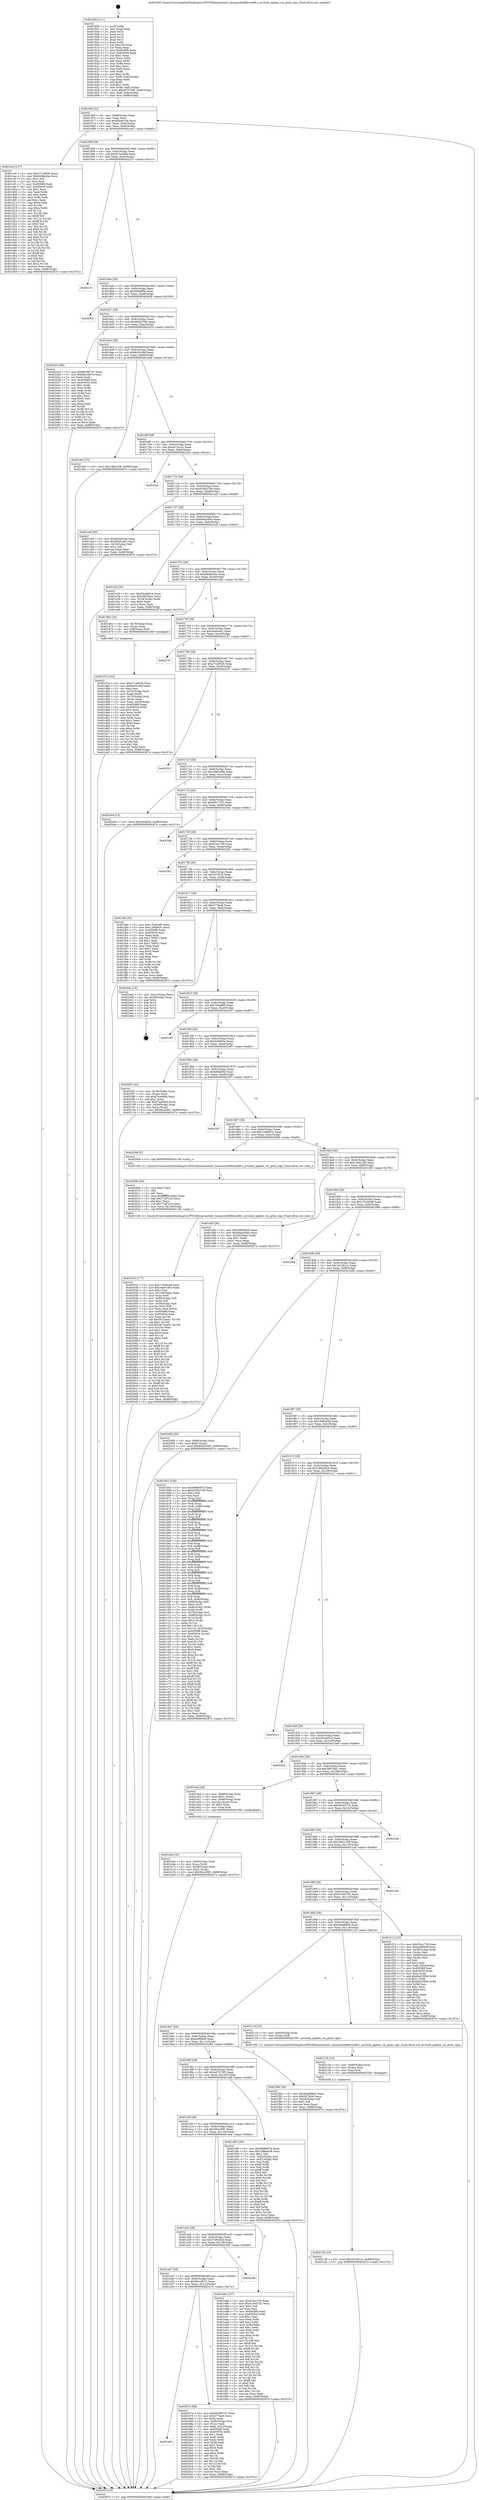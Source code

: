 digraph "0x401600" {
  label = "0x401600 (/mnt/c/Users/mathe/Desktop/tcc/POCII/binaries/extr_linuxarchx86kvmx86.c_pvclock_update_vm_gtod_copy_Final-ollvm.out::main(0))"
  labelloc = "t"
  node[shape=record]

  Entry [label="",width=0.3,height=0.3,shape=circle,fillcolor=black,style=filled]
  "0x40166f" [label="{
     0x40166f [32]\l
     | [instrs]\l
     &nbsp;&nbsp;0x40166f \<+6\>: mov -0x88(%rbp),%eax\l
     &nbsp;&nbsp;0x401675 \<+2\>: mov %eax,%ecx\l
     &nbsp;&nbsp;0x401677 \<+6\>: sub $0x85ee010e,%ecx\l
     &nbsp;&nbsp;0x40167d \<+6\>: mov %eax,-0x9c(%rbp)\l
     &nbsp;&nbsp;0x401683 \<+6\>: mov %ecx,-0xa0(%rbp)\l
     &nbsp;&nbsp;0x401689 \<+6\>: je 0000000000401ce5 \<main+0x6e5\>\l
  }"]
  "0x401ce5" [label="{
     0x401ce5 [137]\l
     | [instrs]\l
     &nbsp;&nbsp;0x401ce5 \<+5\>: mov $0xc71a9626,%eax\l
     &nbsp;&nbsp;0x401cea \<+5\>: mov $0xb6dbdc4e,%ecx\l
     &nbsp;&nbsp;0x401cef \<+2\>: mov $0x1,%dl\l
     &nbsp;&nbsp;0x401cf1 \<+2\>: xor %esi,%esi\l
     &nbsp;&nbsp;0x401cf3 \<+7\>: mov 0x405068,%edi\l
     &nbsp;&nbsp;0x401cfa \<+8\>: mov 0x405054,%r8d\l
     &nbsp;&nbsp;0x401d02 \<+3\>: sub $0x1,%esi\l
     &nbsp;&nbsp;0x401d05 \<+3\>: mov %edi,%r9d\l
     &nbsp;&nbsp;0x401d08 \<+3\>: add %esi,%r9d\l
     &nbsp;&nbsp;0x401d0b \<+4\>: imul %r9d,%edi\l
     &nbsp;&nbsp;0x401d0f \<+3\>: and $0x1,%edi\l
     &nbsp;&nbsp;0x401d12 \<+3\>: cmp $0x0,%edi\l
     &nbsp;&nbsp;0x401d15 \<+4\>: sete %r10b\l
     &nbsp;&nbsp;0x401d19 \<+4\>: cmp $0xa,%r8d\l
     &nbsp;&nbsp;0x401d1d \<+4\>: setl %r11b\l
     &nbsp;&nbsp;0x401d21 \<+3\>: mov %r10b,%bl\l
     &nbsp;&nbsp;0x401d24 \<+3\>: xor $0xff,%bl\l
     &nbsp;&nbsp;0x401d27 \<+3\>: mov %r11b,%r14b\l
     &nbsp;&nbsp;0x401d2a \<+4\>: xor $0xff,%r14b\l
     &nbsp;&nbsp;0x401d2e \<+3\>: xor $0x0,%dl\l
     &nbsp;&nbsp;0x401d31 \<+3\>: mov %bl,%r15b\l
     &nbsp;&nbsp;0x401d34 \<+4\>: and $0x0,%r15b\l
     &nbsp;&nbsp;0x401d38 \<+3\>: and %dl,%r10b\l
     &nbsp;&nbsp;0x401d3b \<+3\>: mov %r14b,%r12b\l
     &nbsp;&nbsp;0x401d3e \<+4\>: and $0x0,%r12b\l
     &nbsp;&nbsp;0x401d42 \<+3\>: and %dl,%r11b\l
     &nbsp;&nbsp;0x401d45 \<+3\>: or %r10b,%r15b\l
     &nbsp;&nbsp;0x401d48 \<+3\>: or %r11b,%r12b\l
     &nbsp;&nbsp;0x401d4b \<+3\>: xor %r12b,%r15b\l
     &nbsp;&nbsp;0x401d4e \<+3\>: or %r14b,%bl\l
     &nbsp;&nbsp;0x401d51 \<+3\>: xor $0xff,%bl\l
     &nbsp;&nbsp;0x401d54 \<+3\>: or $0x0,%dl\l
     &nbsp;&nbsp;0x401d57 \<+2\>: and %dl,%bl\l
     &nbsp;&nbsp;0x401d59 \<+3\>: or %bl,%r15b\l
     &nbsp;&nbsp;0x401d5c \<+4\>: test $0x1,%r15b\l
     &nbsp;&nbsp;0x401d60 \<+3\>: cmovne %ecx,%eax\l
     &nbsp;&nbsp;0x401d63 \<+6\>: mov %eax,-0x88(%rbp)\l
     &nbsp;&nbsp;0x401d69 \<+5\>: jmp 000000000040267e \<main+0x107e\>\l
  }"]
  "0x40168f" [label="{
     0x40168f [28]\l
     | [instrs]\l
     &nbsp;&nbsp;0x40168f \<+5\>: jmp 0000000000401694 \<main+0x94\>\l
     &nbsp;&nbsp;0x401694 \<+6\>: mov -0x9c(%rbp),%eax\l
     &nbsp;&nbsp;0x40169a \<+5\>: sub $0x913cb48e,%eax\l
     &nbsp;&nbsp;0x40169f \<+6\>: mov %eax,-0xa4(%rbp)\l
     &nbsp;&nbsp;0x4016a5 \<+6\>: je 0000000000402231 \<main+0xc31\>\l
  }"]
  Exit [label="",width=0.3,height=0.3,shape=circle,fillcolor=black,style=filled,peripheries=2]
  "0x402231" [label="{
     0x402231\l
  }", style=dashed]
  "0x4016ab" [label="{
     0x4016ab [28]\l
     | [instrs]\l
     &nbsp;&nbsp;0x4016ab \<+5\>: jmp 00000000004016b0 \<main+0xb0\>\l
     &nbsp;&nbsp;0x4016b0 \<+6\>: mov -0x9c(%rbp),%eax\l
     &nbsp;&nbsp;0x4016b6 \<+5\>: sub $0x94fa0fde,%eax\l
     &nbsp;&nbsp;0x4016bb \<+6\>: mov %eax,-0xa8(%rbp)\l
     &nbsp;&nbsp;0x4016c1 \<+6\>: je 000000000040263f \<main+0x103f\>\l
  }"]
  "0x401a63" [label="{
     0x401a63\l
  }", style=dashed]
  "0x40263f" [label="{
     0x40263f\l
  }", style=dashed]
  "0x4016c7" [label="{
     0x4016c7 [28]\l
     | [instrs]\l
     &nbsp;&nbsp;0x4016c7 \<+5\>: jmp 00000000004016cc \<main+0xcc\>\l
     &nbsp;&nbsp;0x4016cc \<+6\>: mov -0x9c(%rbp),%eax\l
     &nbsp;&nbsp;0x4016d2 \<+5\>: sub $0x99d23394,%eax\l
     &nbsp;&nbsp;0x4016d7 \<+6\>: mov %eax,-0xac(%rbp)\l
     &nbsp;&nbsp;0x4016dd \<+6\>: je 0000000000402424 \<main+0xe24\>\l
  }"]
  "0x40247a" [label="{
     0x40247a [96]\l
     | [instrs]\l
     &nbsp;&nbsp;0x40247a \<+5\>: mov $0x68396737,%eax\l
     &nbsp;&nbsp;0x40247f \<+5\>: mov $0x477fac8,%ecx\l
     &nbsp;&nbsp;0x402484 \<+2\>: xor %edx,%edx\l
     &nbsp;&nbsp;0x402486 \<+4\>: mov -0x80(%rbp),%rsi\l
     &nbsp;&nbsp;0x40248a \<+2\>: mov (%rsi),%edi\l
     &nbsp;&nbsp;0x40248c \<+3\>: mov %edi,-0x2c(%rbp)\l
     &nbsp;&nbsp;0x40248f \<+7\>: mov 0x405068,%edi\l
     &nbsp;&nbsp;0x402496 \<+8\>: mov 0x405054,%r8d\l
     &nbsp;&nbsp;0x40249e \<+3\>: sub $0x1,%edx\l
     &nbsp;&nbsp;0x4024a1 \<+3\>: mov %edi,%r9d\l
     &nbsp;&nbsp;0x4024a4 \<+3\>: add %edx,%r9d\l
     &nbsp;&nbsp;0x4024a7 \<+4\>: imul %r9d,%edi\l
     &nbsp;&nbsp;0x4024ab \<+3\>: and $0x1,%edi\l
     &nbsp;&nbsp;0x4024ae \<+3\>: cmp $0x0,%edi\l
     &nbsp;&nbsp;0x4024b1 \<+4\>: sete %r10b\l
     &nbsp;&nbsp;0x4024b5 \<+4\>: cmp $0xa,%r8d\l
     &nbsp;&nbsp;0x4024b9 \<+4\>: setl %r11b\l
     &nbsp;&nbsp;0x4024bd \<+3\>: mov %r10b,%bl\l
     &nbsp;&nbsp;0x4024c0 \<+3\>: and %r11b,%bl\l
     &nbsp;&nbsp;0x4024c3 \<+3\>: xor %r11b,%r10b\l
     &nbsp;&nbsp;0x4024c6 \<+3\>: or %r10b,%bl\l
     &nbsp;&nbsp;0x4024c9 \<+3\>: test $0x1,%bl\l
     &nbsp;&nbsp;0x4024cc \<+3\>: cmovne %ecx,%eax\l
     &nbsp;&nbsp;0x4024cf \<+6\>: mov %eax,-0x88(%rbp)\l
     &nbsp;&nbsp;0x4024d5 \<+5\>: jmp 000000000040267e \<main+0x107e\>\l
  }"]
  "0x402424" [label="{
     0x402424 [86]\l
     | [instrs]\l
     &nbsp;&nbsp;0x402424 \<+5\>: mov $0x68396737,%eax\l
     &nbsp;&nbsp;0x402429 \<+5\>: mov $0x66ccdb74,%ecx\l
     &nbsp;&nbsp;0x40242e \<+2\>: xor %edx,%edx\l
     &nbsp;&nbsp;0x402430 \<+7\>: mov 0x405068,%esi\l
     &nbsp;&nbsp;0x402437 \<+7\>: mov 0x405054,%edi\l
     &nbsp;&nbsp;0x40243e \<+3\>: sub $0x1,%edx\l
     &nbsp;&nbsp;0x402441 \<+3\>: mov %esi,%r8d\l
     &nbsp;&nbsp;0x402444 \<+3\>: add %edx,%r8d\l
     &nbsp;&nbsp;0x402447 \<+4\>: imul %r8d,%esi\l
     &nbsp;&nbsp;0x40244b \<+3\>: and $0x1,%esi\l
     &nbsp;&nbsp;0x40244e \<+3\>: cmp $0x0,%esi\l
     &nbsp;&nbsp;0x402451 \<+4\>: sete %r9b\l
     &nbsp;&nbsp;0x402455 \<+3\>: cmp $0xa,%edi\l
     &nbsp;&nbsp;0x402458 \<+4\>: setl %r10b\l
     &nbsp;&nbsp;0x40245c \<+3\>: mov %r9b,%r11b\l
     &nbsp;&nbsp;0x40245f \<+3\>: and %r10b,%r11b\l
     &nbsp;&nbsp;0x402462 \<+3\>: xor %r10b,%r9b\l
     &nbsp;&nbsp;0x402465 \<+3\>: or %r9b,%r11b\l
     &nbsp;&nbsp;0x402468 \<+4\>: test $0x1,%r11b\l
     &nbsp;&nbsp;0x40246c \<+3\>: cmovne %ecx,%eax\l
     &nbsp;&nbsp;0x40246f \<+6\>: mov %eax,-0x88(%rbp)\l
     &nbsp;&nbsp;0x402475 \<+5\>: jmp 000000000040267e \<main+0x107e\>\l
  }"]
  "0x4016e3" [label="{
     0x4016e3 [28]\l
     | [instrs]\l
     &nbsp;&nbsp;0x4016e3 \<+5\>: jmp 00000000004016e8 \<main+0xe8\>\l
     &nbsp;&nbsp;0x4016e8 \<+6\>: mov -0x9c(%rbp),%eax\l
     &nbsp;&nbsp;0x4016ee \<+5\>: sub $0x9c02c4bf,%eax\l
     &nbsp;&nbsp;0x4016f3 \<+6\>: mov %eax,-0xb0(%rbp)\l
     &nbsp;&nbsp;0x4016f9 \<+6\>: je 0000000000401de4 \<main+0x7e4\>\l
  }"]
  "0x401a47" [label="{
     0x401a47 [28]\l
     | [instrs]\l
     &nbsp;&nbsp;0x401a47 \<+5\>: jmp 0000000000401a4c \<main+0x44c\>\l
     &nbsp;&nbsp;0x401a4c \<+6\>: mov -0x9c(%rbp),%eax\l
     &nbsp;&nbsp;0x401a52 \<+5\>: sub $0x66ccdb74,%eax\l
     &nbsp;&nbsp;0x401a57 \<+6\>: mov %eax,-0x12c(%rbp)\l
     &nbsp;&nbsp;0x401a5d \<+6\>: je 000000000040247a \<main+0xe7a\>\l
  }"]
  "0x401de4" [label="{
     0x401de4 [15]\l
     | [instrs]\l
     &nbsp;&nbsp;0x401de4 \<+10\>: movl $0x14fd1e36,-0x88(%rbp)\l
     &nbsp;&nbsp;0x401dee \<+5\>: jmp 000000000040267e \<main+0x107e\>\l
  }"]
  "0x4016ff" [label="{
     0x4016ff [28]\l
     | [instrs]\l
     &nbsp;&nbsp;0x4016ff \<+5\>: jmp 0000000000401704 \<main+0x104\>\l
     &nbsp;&nbsp;0x401704 \<+6\>: mov -0x9c(%rbp),%eax\l
     &nbsp;&nbsp;0x40170a \<+5\>: sub $0xae72cc2c,%eax\l
     &nbsp;&nbsp;0x40170f \<+6\>: mov %eax,-0xb4(%rbp)\l
     &nbsp;&nbsp;0x401715 \<+6\>: je 00000000004022ce \<main+0xcce\>\l
  }"]
  "0x4023d9" [label="{
     0x4023d9\l
  }", style=dashed]
  "0x4022ce" [label="{
     0x4022ce\l
  }", style=dashed]
  "0x40171b" [label="{
     0x40171b [28]\l
     | [instrs]\l
     &nbsp;&nbsp;0x40171b \<+5\>: jmp 0000000000401720 \<main+0x120\>\l
     &nbsp;&nbsp;0x401720 \<+6\>: mov -0x9c(%rbp),%eax\l
     &nbsp;&nbsp;0x401726 \<+5\>: sub $0xb33b3746,%eax\l
     &nbsp;&nbsp;0x40172b \<+6\>: mov %eax,-0xb8(%rbp)\l
     &nbsp;&nbsp;0x401731 \<+6\>: je 0000000000401ca9 \<main+0x6a9\>\l
  }"]
  "0x402138" [label="{
     0x402138 [15]\l
     | [instrs]\l
     &nbsp;&nbsp;0x402138 \<+10\>: movl $0x1815b1cc,-0x88(%rbp)\l
     &nbsp;&nbsp;0x402142 \<+5\>: jmp 000000000040267e \<main+0x107e\>\l
  }"]
  "0x401ca9" [label="{
     0x401ca9 [30]\l
     | [instrs]\l
     &nbsp;&nbsp;0x401ca9 \<+5\>: mov $0x85ee010e,%eax\l
     &nbsp;&nbsp;0x401cae \<+5\>: mov $0x69e0c461,%ecx\l
     &nbsp;&nbsp;0x401cb3 \<+3\>: mov -0x35(%rbp),%dl\l
     &nbsp;&nbsp;0x401cb6 \<+3\>: test $0x1,%dl\l
     &nbsp;&nbsp;0x401cb9 \<+3\>: cmovne %ecx,%eax\l
     &nbsp;&nbsp;0x401cbc \<+6\>: mov %eax,-0x88(%rbp)\l
     &nbsp;&nbsp;0x401cc2 \<+5\>: jmp 000000000040267e \<main+0x107e\>\l
  }"]
  "0x401737" [label="{
     0x401737 [28]\l
     | [instrs]\l
     &nbsp;&nbsp;0x401737 \<+5\>: jmp 000000000040173c \<main+0x13c\>\l
     &nbsp;&nbsp;0x40173c \<+6\>: mov -0x9c(%rbp),%eax\l
     &nbsp;&nbsp;0x401742 \<+5\>: sub $0xb64a3044,%eax\l
     &nbsp;&nbsp;0x401747 \<+6\>: mov %eax,-0xbc(%rbp)\l
     &nbsp;&nbsp;0x40174d \<+6\>: je 0000000000401e2f \<main+0x82f\>\l
  }"]
  "0x402129" [label="{
     0x402129 [15]\l
     | [instrs]\l
     &nbsp;&nbsp;0x402129 \<+4\>: mov -0x60(%rbp),%rax\l
     &nbsp;&nbsp;0x40212d \<+3\>: mov (%rax),%rax\l
     &nbsp;&nbsp;0x402130 \<+3\>: mov %rax,%rdi\l
     &nbsp;&nbsp;0x402133 \<+5\>: call 0000000000401030 \<free@plt\>\l
     | [calls]\l
     &nbsp;&nbsp;0x401030 \{1\} (unknown)\l
  }"]
  "0x401e2f" [label="{
     0x401e2f [30]\l
     | [instrs]\l
     &nbsp;&nbsp;0x401e2f \<+5\>: mov $0x20c4d91d,%eax\l
     &nbsp;&nbsp;0x401e34 \<+5\>: mov $0x2887faa1,%ecx\l
     &nbsp;&nbsp;0x401e39 \<+3\>: mov -0x34(%rbp),%edx\l
     &nbsp;&nbsp;0x401e3c \<+3\>: cmp $0x0,%edx\l
     &nbsp;&nbsp;0x401e3f \<+3\>: cmove %ecx,%eax\l
     &nbsp;&nbsp;0x401e42 \<+6\>: mov %eax,-0x88(%rbp)\l
     &nbsp;&nbsp;0x401e48 \<+5\>: jmp 000000000040267e \<main+0x107e\>\l
  }"]
  "0x401753" [label="{
     0x401753 [28]\l
     | [instrs]\l
     &nbsp;&nbsp;0x401753 \<+5\>: jmp 0000000000401758 \<main+0x158\>\l
     &nbsp;&nbsp;0x401758 \<+6\>: mov -0x9c(%rbp),%eax\l
     &nbsp;&nbsp;0x40175e \<+5\>: sub $0xb6dbdc4e,%eax\l
     &nbsp;&nbsp;0x401763 \<+6\>: mov %eax,-0xc0(%rbp)\l
     &nbsp;&nbsp;0x401769 \<+6\>: je 0000000000401d6e \<main+0x76e\>\l
  }"]
  "0x402033" [label="{
     0x402033 [177]\l
     | [instrs]\l
     &nbsp;&nbsp;0x402033 \<+5\>: mov $0x17b26cd9,%ecx\l
     &nbsp;&nbsp;0x402038 \<+5\>: mov $0xc9a91d90,%edx\l
     &nbsp;&nbsp;0x40203d \<+3\>: mov $0x1,%sil\l
     &nbsp;&nbsp;0x402040 \<+6\>: mov -0x144(%rbp),%edi\l
     &nbsp;&nbsp;0x402046 \<+3\>: imul %eax,%edi\l
     &nbsp;&nbsp;0x402049 \<+4\>: mov -0x60(%rbp),%r8\l
     &nbsp;&nbsp;0x40204d \<+3\>: mov (%r8),%r8\l
     &nbsp;&nbsp;0x402050 \<+4\>: mov -0x58(%rbp),%r9\l
     &nbsp;&nbsp;0x402054 \<+3\>: movslq (%r9),%r9\l
     &nbsp;&nbsp;0x402057 \<+4\>: mov %edi,(%r8,%r9,4)\l
     &nbsp;&nbsp;0x40205b \<+7\>: mov 0x405068,%eax\l
     &nbsp;&nbsp;0x402062 \<+7\>: mov 0x405054,%edi\l
     &nbsp;&nbsp;0x402069 \<+3\>: mov %eax,%r10d\l
     &nbsp;&nbsp;0x40206c \<+7\>: sub $0x5672ae41,%r10d\l
     &nbsp;&nbsp;0x402073 \<+4\>: sub $0x1,%r10d\l
     &nbsp;&nbsp;0x402077 \<+7\>: add $0x5672ae41,%r10d\l
     &nbsp;&nbsp;0x40207e \<+4\>: imul %r10d,%eax\l
     &nbsp;&nbsp;0x402082 \<+3\>: and $0x1,%eax\l
     &nbsp;&nbsp;0x402085 \<+3\>: cmp $0x0,%eax\l
     &nbsp;&nbsp;0x402088 \<+4\>: sete %r11b\l
     &nbsp;&nbsp;0x40208c \<+3\>: cmp $0xa,%edi\l
     &nbsp;&nbsp;0x40208f \<+3\>: setl %bl\l
     &nbsp;&nbsp;0x402092 \<+3\>: mov %r11b,%r14b\l
     &nbsp;&nbsp;0x402095 \<+4\>: xor $0xff,%r14b\l
     &nbsp;&nbsp;0x402099 \<+3\>: mov %bl,%r15b\l
     &nbsp;&nbsp;0x40209c \<+4\>: xor $0xff,%r15b\l
     &nbsp;&nbsp;0x4020a0 \<+4\>: xor $0x0,%sil\l
     &nbsp;&nbsp;0x4020a4 \<+3\>: mov %r14b,%r12b\l
     &nbsp;&nbsp;0x4020a7 \<+4\>: and $0x0,%r12b\l
     &nbsp;&nbsp;0x4020ab \<+3\>: and %sil,%r11b\l
     &nbsp;&nbsp;0x4020ae \<+3\>: mov %r15b,%r13b\l
     &nbsp;&nbsp;0x4020b1 \<+4\>: and $0x0,%r13b\l
     &nbsp;&nbsp;0x4020b5 \<+3\>: and %sil,%bl\l
     &nbsp;&nbsp;0x4020b8 \<+3\>: or %r11b,%r12b\l
     &nbsp;&nbsp;0x4020bb \<+3\>: or %bl,%r13b\l
     &nbsp;&nbsp;0x4020be \<+3\>: xor %r13b,%r12b\l
     &nbsp;&nbsp;0x4020c1 \<+3\>: or %r15b,%r14b\l
     &nbsp;&nbsp;0x4020c4 \<+4\>: xor $0xff,%r14b\l
     &nbsp;&nbsp;0x4020c8 \<+4\>: or $0x0,%sil\l
     &nbsp;&nbsp;0x4020cc \<+3\>: and %sil,%r14b\l
     &nbsp;&nbsp;0x4020cf \<+3\>: or %r14b,%r12b\l
     &nbsp;&nbsp;0x4020d2 \<+4\>: test $0x1,%r12b\l
     &nbsp;&nbsp;0x4020d6 \<+3\>: cmovne %edx,%ecx\l
     &nbsp;&nbsp;0x4020d9 \<+6\>: mov %ecx,-0x88(%rbp)\l
     &nbsp;&nbsp;0x4020df \<+5\>: jmp 000000000040267e \<main+0x107e\>\l
  }"]
  "0x401d6e" [label="{
     0x401d6e [16]\l
     | [instrs]\l
     &nbsp;&nbsp;0x401d6e \<+4\>: mov -0x78(%rbp),%rax\l
     &nbsp;&nbsp;0x401d72 \<+3\>: mov (%rax),%rax\l
     &nbsp;&nbsp;0x401d75 \<+4\>: mov 0x8(%rax),%rdi\l
     &nbsp;&nbsp;0x401d79 \<+5\>: call 0000000000401060 \<atoi@plt\>\l
     | [calls]\l
     &nbsp;&nbsp;0x401060 \{1\} (unknown)\l
  }"]
  "0x40176f" [label="{
     0x40176f [28]\l
     | [instrs]\l
     &nbsp;&nbsp;0x40176f \<+5\>: jmp 0000000000401774 \<main+0x174\>\l
     &nbsp;&nbsp;0x401774 \<+6\>: mov -0x9c(%rbp),%eax\l
     &nbsp;&nbsp;0x40177a \<+5\>: sub $0xc6a6ce42,%eax\l
     &nbsp;&nbsp;0x40177f \<+6\>: mov %eax,-0xc4(%rbp)\l
     &nbsp;&nbsp;0x401785 \<+6\>: je 0000000000402147 \<main+0xb47\>\l
  }"]
  "0x40200b" [label="{
     0x40200b [40]\l
     | [instrs]\l
     &nbsp;&nbsp;0x40200b \<+5\>: mov $0x2,%ecx\l
     &nbsp;&nbsp;0x402010 \<+1\>: cltd\l
     &nbsp;&nbsp;0x402011 \<+2\>: idiv %ecx\l
     &nbsp;&nbsp;0x402013 \<+6\>: imul $0xfffffffe,%edx,%ecx\l
     &nbsp;&nbsp;0x402019 \<+6\>: add $0x77af7e32,%ecx\l
     &nbsp;&nbsp;0x40201f \<+3\>: add $0x1,%ecx\l
     &nbsp;&nbsp;0x402022 \<+6\>: sub $0x77af7e32,%ecx\l
     &nbsp;&nbsp;0x402028 \<+6\>: mov %ecx,-0x144(%rbp)\l
     &nbsp;&nbsp;0x40202e \<+5\>: call 0000000000401160 \<next_i\>\l
     | [calls]\l
     &nbsp;&nbsp;0x401160 \{1\} (/mnt/c/Users/mathe/Desktop/tcc/POCII/binaries/extr_linuxarchx86kvmx86.c_pvclock_update_vm_gtod_copy_Final-ollvm.out::next_i)\l
  }"]
  "0x402147" [label="{
     0x402147\l
  }", style=dashed]
  "0x40178b" [label="{
     0x40178b [28]\l
     | [instrs]\l
     &nbsp;&nbsp;0x40178b \<+5\>: jmp 0000000000401790 \<main+0x190\>\l
     &nbsp;&nbsp;0x401790 \<+6\>: mov -0x9c(%rbp),%eax\l
     &nbsp;&nbsp;0x401796 \<+5\>: sub $0xc71a9626,%eax\l
     &nbsp;&nbsp;0x40179b \<+6\>: mov %eax,-0xc8(%rbp)\l
     &nbsp;&nbsp;0x4017a1 \<+6\>: je 0000000000402531 \<main+0xf31\>\l
  }"]
  "0x401a2b" [label="{
     0x401a2b [28]\l
     | [instrs]\l
     &nbsp;&nbsp;0x401a2b \<+5\>: jmp 0000000000401a30 \<main+0x430\>\l
     &nbsp;&nbsp;0x401a30 \<+6\>: mov -0x9c(%rbp),%eax\l
     &nbsp;&nbsp;0x401a36 \<+5\>: sub $0x5796c6c4,%eax\l
     &nbsp;&nbsp;0x401a3b \<+6\>: mov %eax,-0x128(%rbp)\l
     &nbsp;&nbsp;0x401a41 \<+6\>: je 00000000004023d9 \<main+0xdd9\>\l
  }"]
  "0x402531" [label="{
     0x402531\l
  }", style=dashed]
  "0x4017a7" [label="{
     0x4017a7 [28]\l
     | [instrs]\l
     &nbsp;&nbsp;0x4017a7 \<+5\>: jmp 00000000004017ac \<main+0x1ac\>\l
     &nbsp;&nbsp;0x4017ac \<+6\>: mov -0x9c(%rbp),%eax\l
     &nbsp;&nbsp;0x4017b2 \<+5\>: sub $0xc9a91d90,%eax\l
     &nbsp;&nbsp;0x4017b7 \<+6\>: mov %eax,-0xcc(%rbp)\l
     &nbsp;&nbsp;0x4017bd \<+6\>: je 00000000004020e4 \<main+0xae4\>\l
  }"]
  "0x401e8a" [label="{
     0x401e8a [137]\l
     | [instrs]\l
     &nbsp;&nbsp;0x401e8a \<+5\>: mov $0xf1bcc729,%eax\l
     &nbsp;&nbsp;0x401e8f \<+5\>: mov $0x419407d1,%ecx\l
     &nbsp;&nbsp;0x401e94 \<+2\>: mov $0x1,%dl\l
     &nbsp;&nbsp;0x401e96 \<+2\>: xor %esi,%esi\l
     &nbsp;&nbsp;0x401e98 \<+7\>: mov 0x405068,%edi\l
     &nbsp;&nbsp;0x401e9f \<+8\>: mov 0x405054,%r8d\l
     &nbsp;&nbsp;0x401ea7 \<+3\>: sub $0x1,%esi\l
     &nbsp;&nbsp;0x401eaa \<+3\>: mov %edi,%r9d\l
     &nbsp;&nbsp;0x401ead \<+3\>: add %esi,%r9d\l
     &nbsp;&nbsp;0x401eb0 \<+4\>: imul %r9d,%edi\l
     &nbsp;&nbsp;0x401eb4 \<+3\>: and $0x1,%edi\l
     &nbsp;&nbsp;0x401eb7 \<+3\>: cmp $0x0,%edi\l
     &nbsp;&nbsp;0x401eba \<+4\>: sete %r10b\l
     &nbsp;&nbsp;0x401ebe \<+4\>: cmp $0xa,%r8d\l
     &nbsp;&nbsp;0x401ec2 \<+4\>: setl %r11b\l
     &nbsp;&nbsp;0x401ec6 \<+3\>: mov %r10b,%bl\l
     &nbsp;&nbsp;0x401ec9 \<+3\>: xor $0xff,%bl\l
     &nbsp;&nbsp;0x401ecc \<+3\>: mov %r11b,%r14b\l
     &nbsp;&nbsp;0x401ecf \<+4\>: xor $0xff,%r14b\l
     &nbsp;&nbsp;0x401ed3 \<+3\>: xor $0x0,%dl\l
     &nbsp;&nbsp;0x401ed6 \<+3\>: mov %bl,%r15b\l
     &nbsp;&nbsp;0x401ed9 \<+4\>: and $0x0,%r15b\l
     &nbsp;&nbsp;0x401edd \<+3\>: and %dl,%r10b\l
     &nbsp;&nbsp;0x401ee0 \<+3\>: mov %r14b,%r12b\l
     &nbsp;&nbsp;0x401ee3 \<+4\>: and $0x0,%r12b\l
     &nbsp;&nbsp;0x401ee7 \<+3\>: and %dl,%r11b\l
     &nbsp;&nbsp;0x401eea \<+3\>: or %r10b,%r15b\l
     &nbsp;&nbsp;0x401eed \<+3\>: or %r11b,%r12b\l
     &nbsp;&nbsp;0x401ef0 \<+3\>: xor %r12b,%r15b\l
     &nbsp;&nbsp;0x401ef3 \<+3\>: or %r14b,%bl\l
     &nbsp;&nbsp;0x401ef6 \<+3\>: xor $0xff,%bl\l
     &nbsp;&nbsp;0x401ef9 \<+3\>: or $0x0,%dl\l
     &nbsp;&nbsp;0x401efc \<+2\>: and %dl,%bl\l
     &nbsp;&nbsp;0x401efe \<+3\>: or %bl,%r15b\l
     &nbsp;&nbsp;0x401f01 \<+4\>: test $0x1,%r15b\l
     &nbsp;&nbsp;0x401f05 \<+3\>: cmovne %ecx,%eax\l
     &nbsp;&nbsp;0x401f08 \<+6\>: mov %eax,-0x88(%rbp)\l
     &nbsp;&nbsp;0x401f0e \<+5\>: jmp 000000000040267e \<main+0x107e\>\l
  }"]
  "0x4020e4" [label="{
     0x4020e4 [15]\l
     | [instrs]\l
     &nbsp;&nbsp;0x4020e4 \<+10\>: movl $0xb40db5e,-0x88(%rbp)\l
     &nbsp;&nbsp;0x4020ee \<+5\>: jmp 000000000040267e \<main+0x107e\>\l
  }"]
  "0x4017c3" [label="{
     0x4017c3 [28]\l
     | [instrs]\l
     &nbsp;&nbsp;0x4017c3 \<+5\>: jmp 00000000004017c8 \<main+0x1c8\>\l
     &nbsp;&nbsp;0x4017c8 \<+6\>: mov -0x9c(%rbp),%eax\l
     &nbsp;&nbsp;0x4017ce \<+5\>: sub $0xdf2c7225,%eax\l
     &nbsp;&nbsp;0x4017d3 \<+6\>: mov %eax,-0xd0(%rbp)\l
     &nbsp;&nbsp;0x4017d9 \<+6\>: je 00000000004025dc \<main+0xfdc\>\l
  }"]
  "0x401e6a" [label="{
     0x401e6a [32]\l
     | [instrs]\l
     &nbsp;&nbsp;0x401e6a \<+4\>: mov -0x60(%rbp),%rdi\l
     &nbsp;&nbsp;0x401e6e \<+3\>: mov %rax,(%rdi)\l
     &nbsp;&nbsp;0x401e71 \<+4\>: mov -0x58(%rbp),%rax\l
     &nbsp;&nbsp;0x401e75 \<+6\>: movl $0x0,(%rax)\l
     &nbsp;&nbsp;0x401e7b \<+10\>: movl $0x56ce39f1,-0x88(%rbp)\l
     &nbsp;&nbsp;0x401e85 \<+5\>: jmp 000000000040267e \<main+0x107e\>\l
  }"]
  "0x4025dc" [label="{
     0x4025dc\l
  }", style=dashed]
  "0x4017df" [label="{
     0x4017df [28]\l
     | [instrs]\l
     &nbsp;&nbsp;0x4017df \<+5\>: jmp 00000000004017e4 \<main+0x1e4\>\l
     &nbsp;&nbsp;0x4017e4 \<+6\>: mov -0x9c(%rbp),%eax\l
     &nbsp;&nbsp;0x4017ea \<+5\>: sub $0xf1bcc729,%eax\l
     &nbsp;&nbsp;0x4017ef \<+6\>: mov %eax,-0xd4(%rbp)\l
     &nbsp;&nbsp;0x4017f5 \<+6\>: je 0000000000402561 \<main+0xf61\>\l
  }"]
  "0x401d7e" [label="{
     0x401d7e [102]\l
     | [instrs]\l
     &nbsp;&nbsp;0x401d7e \<+5\>: mov $0xc71a9626,%ecx\l
     &nbsp;&nbsp;0x401d83 \<+5\>: mov $0x9c02c4bf,%edx\l
     &nbsp;&nbsp;0x401d88 \<+2\>: xor %esi,%esi\l
     &nbsp;&nbsp;0x401d8a \<+4\>: mov -0x70(%rbp),%rdi\l
     &nbsp;&nbsp;0x401d8e \<+2\>: mov %eax,(%rdi)\l
     &nbsp;&nbsp;0x401d90 \<+4\>: mov -0x70(%rbp),%rdi\l
     &nbsp;&nbsp;0x401d94 \<+2\>: mov (%rdi),%eax\l
     &nbsp;&nbsp;0x401d96 \<+3\>: mov %eax,-0x34(%rbp)\l
     &nbsp;&nbsp;0x401d99 \<+7\>: mov 0x405068,%eax\l
     &nbsp;&nbsp;0x401da0 \<+8\>: mov 0x405054,%r8d\l
     &nbsp;&nbsp;0x401da8 \<+3\>: sub $0x1,%esi\l
     &nbsp;&nbsp;0x401dab \<+3\>: mov %eax,%r9d\l
     &nbsp;&nbsp;0x401dae \<+3\>: add %esi,%r9d\l
     &nbsp;&nbsp;0x401db1 \<+4\>: imul %r9d,%eax\l
     &nbsp;&nbsp;0x401db5 \<+3\>: and $0x1,%eax\l
     &nbsp;&nbsp;0x401db8 \<+3\>: cmp $0x0,%eax\l
     &nbsp;&nbsp;0x401dbb \<+4\>: sete %r10b\l
     &nbsp;&nbsp;0x401dbf \<+4\>: cmp $0xa,%r8d\l
     &nbsp;&nbsp;0x401dc3 \<+4\>: setl %r11b\l
     &nbsp;&nbsp;0x401dc7 \<+3\>: mov %r10b,%bl\l
     &nbsp;&nbsp;0x401dca \<+3\>: and %r11b,%bl\l
     &nbsp;&nbsp;0x401dcd \<+3\>: xor %r11b,%r10b\l
     &nbsp;&nbsp;0x401dd0 \<+3\>: or %r10b,%bl\l
     &nbsp;&nbsp;0x401dd3 \<+3\>: test $0x1,%bl\l
     &nbsp;&nbsp;0x401dd6 \<+3\>: cmovne %edx,%ecx\l
     &nbsp;&nbsp;0x401dd9 \<+6\>: mov %ecx,-0x88(%rbp)\l
     &nbsp;&nbsp;0x401ddf \<+5\>: jmp 000000000040267e \<main+0x107e\>\l
  }"]
  "0x402561" [label="{
     0x402561\l
  }", style=dashed]
  "0x4017fb" [label="{
     0x4017fb [28]\l
     | [instrs]\l
     &nbsp;&nbsp;0x4017fb \<+5\>: jmp 0000000000401800 \<main+0x200\>\l
     &nbsp;&nbsp;0x401800 \<+6\>: mov -0x9c(%rbp),%eax\l
     &nbsp;&nbsp;0x401806 \<+5\>: sub $0x2b7fe26,%eax\l
     &nbsp;&nbsp;0x40180b \<+6\>: mov %eax,-0xd8(%rbp)\l
     &nbsp;&nbsp;0x401811 \<+6\>: je 0000000000401fab \<main+0x9ab\>\l
  }"]
  "0x401600" [label="{
     0x401600 [111]\l
     | [instrs]\l
     &nbsp;&nbsp;0x401600 \<+1\>: push %rbp\l
     &nbsp;&nbsp;0x401601 \<+3\>: mov %rsp,%rbp\l
     &nbsp;&nbsp;0x401604 \<+2\>: push %r15\l
     &nbsp;&nbsp;0x401606 \<+2\>: push %r14\l
     &nbsp;&nbsp;0x401608 \<+2\>: push %r13\l
     &nbsp;&nbsp;0x40160a \<+2\>: push %r12\l
     &nbsp;&nbsp;0x40160c \<+1\>: push %rbx\l
     &nbsp;&nbsp;0x40160d \<+7\>: sub $0x158,%rsp\l
     &nbsp;&nbsp;0x401614 \<+2\>: xor %eax,%eax\l
     &nbsp;&nbsp;0x401616 \<+7\>: mov 0x405068,%ecx\l
     &nbsp;&nbsp;0x40161d \<+7\>: mov 0x405054,%edx\l
     &nbsp;&nbsp;0x401624 \<+3\>: sub $0x1,%eax\l
     &nbsp;&nbsp;0x401627 \<+3\>: mov %ecx,%r8d\l
     &nbsp;&nbsp;0x40162a \<+3\>: add %eax,%r8d\l
     &nbsp;&nbsp;0x40162d \<+4\>: imul %r8d,%ecx\l
     &nbsp;&nbsp;0x401631 \<+3\>: and $0x1,%ecx\l
     &nbsp;&nbsp;0x401634 \<+3\>: cmp $0x0,%ecx\l
     &nbsp;&nbsp;0x401637 \<+4\>: sete %r9b\l
     &nbsp;&nbsp;0x40163b \<+4\>: and $0x1,%r9b\l
     &nbsp;&nbsp;0x40163f \<+7\>: mov %r9b,-0x82(%rbp)\l
     &nbsp;&nbsp;0x401646 \<+3\>: cmp $0xa,%edx\l
     &nbsp;&nbsp;0x401649 \<+4\>: setl %r9b\l
     &nbsp;&nbsp;0x40164d \<+4\>: and $0x1,%r9b\l
     &nbsp;&nbsp;0x401651 \<+7\>: mov %r9b,-0x81(%rbp)\l
     &nbsp;&nbsp;0x401658 \<+10\>: movl $0x4d7570f5,-0x88(%rbp)\l
     &nbsp;&nbsp;0x401662 \<+6\>: mov %edi,-0x8c(%rbp)\l
     &nbsp;&nbsp;0x401668 \<+7\>: mov %rsi,-0x98(%rbp)\l
  }"]
  "0x401fab" [label="{
     0x401fab [91]\l
     | [instrs]\l
     &nbsp;&nbsp;0x401fab \<+5\>: mov $0x17b26cd9,%eax\l
     &nbsp;&nbsp;0x401fb0 \<+5\>: mov $0x1206b63c,%ecx\l
     &nbsp;&nbsp;0x401fb5 \<+7\>: mov 0x405068,%edx\l
     &nbsp;&nbsp;0x401fbc \<+7\>: mov 0x405054,%esi\l
     &nbsp;&nbsp;0x401fc3 \<+2\>: mov %edx,%edi\l
     &nbsp;&nbsp;0x401fc5 \<+6\>: add $0x175091c,%edi\l
     &nbsp;&nbsp;0x401fcb \<+3\>: sub $0x1,%edi\l
     &nbsp;&nbsp;0x401fce \<+6\>: sub $0x175091c,%edi\l
     &nbsp;&nbsp;0x401fd4 \<+3\>: imul %edi,%edx\l
     &nbsp;&nbsp;0x401fd7 \<+3\>: and $0x1,%edx\l
     &nbsp;&nbsp;0x401fda \<+3\>: cmp $0x0,%edx\l
     &nbsp;&nbsp;0x401fdd \<+4\>: sete %r8b\l
     &nbsp;&nbsp;0x401fe1 \<+3\>: cmp $0xa,%esi\l
     &nbsp;&nbsp;0x401fe4 \<+4\>: setl %r9b\l
     &nbsp;&nbsp;0x401fe8 \<+3\>: mov %r8b,%r10b\l
     &nbsp;&nbsp;0x401feb \<+3\>: and %r9b,%r10b\l
     &nbsp;&nbsp;0x401fee \<+3\>: xor %r9b,%r8b\l
     &nbsp;&nbsp;0x401ff1 \<+3\>: or %r8b,%r10b\l
     &nbsp;&nbsp;0x401ff4 \<+4\>: test $0x1,%r10b\l
     &nbsp;&nbsp;0x401ff8 \<+3\>: cmovne %ecx,%eax\l
     &nbsp;&nbsp;0x401ffb \<+6\>: mov %eax,-0x88(%rbp)\l
     &nbsp;&nbsp;0x402001 \<+5\>: jmp 000000000040267e \<main+0x107e\>\l
  }"]
  "0x401817" [label="{
     0x401817 [28]\l
     | [instrs]\l
     &nbsp;&nbsp;0x401817 \<+5\>: jmp 000000000040181c \<main+0x21c\>\l
     &nbsp;&nbsp;0x40181c \<+6\>: mov -0x9c(%rbp),%eax\l
     &nbsp;&nbsp;0x401822 \<+5\>: sub $0x477fac8,%eax\l
     &nbsp;&nbsp;0x401827 \<+6\>: mov %eax,-0xdc(%rbp)\l
     &nbsp;&nbsp;0x40182d \<+6\>: je 00000000004024da \<main+0xeda\>\l
  }"]
  "0x40267e" [label="{
     0x40267e [5]\l
     | [instrs]\l
     &nbsp;&nbsp;0x40267e \<+5\>: jmp 000000000040166f \<main+0x6f\>\l
  }"]
  "0x4024da" [label="{
     0x4024da [18]\l
     | [instrs]\l
     &nbsp;&nbsp;0x4024da \<+3\>: mov -0x2c(%rbp),%eax\l
     &nbsp;&nbsp;0x4024dd \<+4\>: lea -0x28(%rbp),%rsp\l
     &nbsp;&nbsp;0x4024e1 \<+1\>: pop %rbx\l
     &nbsp;&nbsp;0x4024e2 \<+2\>: pop %r12\l
     &nbsp;&nbsp;0x4024e4 \<+2\>: pop %r13\l
     &nbsp;&nbsp;0x4024e6 \<+2\>: pop %r14\l
     &nbsp;&nbsp;0x4024e8 \<+2\>: pop %r15\l
     &nbsp;&nbsp;0x4024ea \<+1\>: pop %rbp\l
     &nbsp;&nbsp;0x4024eb \<+1\>: ret\l
  }"]
  "0x401833" [label="{
     0x401833 [28]\l
     | [instrs]\l
     &nbsp;&nbsp;0x401833 \<+5\>: jmp 0000000000401838 \<main+0x238\>\l
     &nbsp;&nbsp;0x401838 \<+6\>: mov -0x9c(%rbp),%eax\l
     &nbsp;&nbsp;0x40183e \<+5\>: sub $0x7d4a885,%eax\l
     &nbsp;&nbsp;0x401843 \<+6\>: mov %eax,-0xe0(%rbp)\l
     &nbsp;&nbsp;0x401849 \<+6\>: je 0000000000402307 \<main+0xd07\>\l
  }"]
  "0x401a0f" [label="{
     0x401a0f [28]\l
     | [instrs]\l
     &nbsp;&nbsp;0x401a0f \<+5\>: jmp 0000000000401a14 \<main+0x414\>\l
     &nbsp;&nbsp;0x401a14 \<+6\>: mov -0x9c(%rbp),%eax\l
     &nbsp;&nbsp;0x401a1a \<+5\>: sub $0x56ce39f1,%eax\l
     &nbsp;&nbsp;0x401a1f \<+6\>: mov %eax,-0x124(%rbp)\l
     &nbsp;&nbsp;0x401a25 \<+6\>: je 0000000000401e8a \<main+0x88a\>\l
  }"]
  "0x402307" [label="{
     0x402307\l
  }", style=dashed]
  "0x40184f" [label="{
     0x40184f [28]\l
     | [instrs]\l
     &nbsp;&nbsp;0x40184f \<+5\>: jmp 0000000000401854 \<main+0x254\>\l
     &nbsp;&nbsp;0x401854 \<+6\>: mov -0x9c(%rbp),%eax\l
     &nbsp;&nbsp;0x40185a \<+5\>: sub $0xb40db5e,%eax\l
     &nbsp;&nbsp;0x40185f \<+6\>: mov %eax,-0xe4(%rbp)\l
     &nbsp;&nbsp;0x401865 \<+6\>: je 00000000004020f3 \<main+0xaf3\>\l
  }"]
  "0x401af9" [label="{
     0x401af9 [106]\l
     | [instrs]\l
     &nbsp;&nbsp;0x401af9 \<+5\>: mov $0x68980f74,%eax\l
     &nbsp;&nbsp;0x401afe \<+5\>: mov $0x1886ee56,%ecx\l
     &nbsp;&nbsp;0x401b03 \<+2\>: mov $0x1,%dl\l
     &nbsp;&nbsp;0x401b05 \<+7\>: mov -0x82(%rbp),%sil\l
     &nbsp;&nbsp;0x401b0c \<+7\>: mov -0x81(%rbp),%dil\l
     &nbsp;&nbsp;0x401b13 \<+3\>: mov %sil,%r8b\l
     &nbsp;&nbsp;0x401b16 \<+4\>: xor $0xff,%r8b\l
     &nbsp;&nbsp;0x401b1a \<+3\>: mov %dil,%r9b\l
     &nbsp;&nbsp;0x401b1d \<+4\>: xor $0xff,%r9b\l
     &nbsp;&nbsp;0x401b21 \<+3\>: xor $0x0,%dl\l
     &nbsp;&nbsp;0x401b24 \<+3\>: mov %r8b,%r10b\l
     &nbsp;&nbsp;0x401b27 \<+4\>: and $0x0,%r10b\l
     &nbsp;&nbsp;0x401b2b \<+3\>: and %dl,%sil\l
     &nbsp;&nbsp;0x401b2e \<+3\>: mov %r9b,%r11b\l
     &nbsp;&nbsp;0x401b31 \<+4\>: and $0x0,%r11b\l
     &nbsp;&nbsp;0x401b35 \<+3\>: and %dl,%dil\l
     &nbsp;&nbsp;0x401b38 \<+3\>: or %sil,%r10b\l
     &nbsp;&nbsp;0x401b3b \<+3\>: or %dil,%r11b\l
     &nbsp;&nbsp;0x401b3e \<+3\>: xor %r11b,%r10b\l
     &nbsp;&nbsp;0x401b41 \<+3\>: or %r9b,%r8b\l
     &nbsp;&nbsp;0x401b44 \<+4\>: xor $0xff,%r8b\l
     &nbsp;&nbsp;0x401b48 \<+3\>: or $0x0,%dl\l
     &nbsp;&nbsp;0x401b4b \<+3\>: and %dl,%r8b\l
     &nbsp;&nbsp;0x401b4e \<+3\>: or %r8b,%r10b\l
     &nbsp;&nbsp;0x401b51 \<+4\>: test $0x1,%r10b\l
     &nbsp;&nbsp;0x401b55 \<+3\>: cmovne %ecx,%eax\l
     &nbsp;&nbsp;0x401b58 \<+6\>: mov %eax,-0x88(%rbp)\l
     &nbsp;&nbsp;0x401b5e \<+5\>: jmp 000000000040267e \<main+0x107e\>\l
  }"]
  "0x4020f3" [label="{
     0x4020f3 [42]\l
     | [instrs]\l
     &nbsp;&nbsp;0x4020f3 \<+4\>: mov -0x58(%rbp),%rax\l
     &nbsp;&nbsp;0x4020f7 \<+2\>: mov (%rax),%ecx\l
     &nbsp;&nbsp;0x4020f9 \<+6\>: sub $0xf7aa949d,%ecx\l
     &nbsp;&nbsp;0x4020ff \<+3\>: add $0x1,%ecx\l
     &nbsp;&nbsp;0x402102 \<+6\>: add $0xf7aa949d,%ecx\l
     &nbsp;&nbsp;0x402108 \<+4\>: mov -0x58(%rbp),%rax\l
     &nbsp;&nbsp;0x40210c \<+2\>: mov %ecx,(%rax)\l
     &nbsp;&nbsp;0x40210e \<+10\>: movl $0x56ce39f1,-0x88(%rbp)\l
     &nbsp;&nbsp;0x402118 \<+5\>: jmp 000000000040267e \<main+0x107e\>\l
  }"]
  "0x40186b" [label="{
     0x40186b [28]\l
     | [instrs]\l
     &nbsp;&nbsp;0x40186b \<+5\>: jmp 0000000000401870 \<main+0x270\>\l
     &nbsp;&nbsp;0x401870 \<+6\>: mov -0x9c(%rbp),%eax\l
     &nbsp;&nbsp;0x401876 \<+5\>: sub $0xb90e904,%eax\l
     &nbsp;&nbsp;0x40187b \<+6\>: mov %eax,-0xe8(%rbp)\l
     &nbsp;&nbsp;0x401881 \<+6\>: je 00000000004023f7 \<main+0xdf7\>\l
  }"]
  "0x4019f3" [label="{
     0x4019f3 [28]\l
     | [instrs]\l
     &nbsp;&nbsp;0x4019f3 \<+5\>: jmp 00000000004019f8 \<main+0x3f8\>\l
     &nbsp;&nbsp;0x4019f8 \<+6\>: mov -0x9c(%rbp),%eax\l
     &nbsp;&nbsp;0x4019fe \<+5\>: sub $0x4d7570f5,%eax\l
     &nbsp;&nbsp;0x401a03 \<+6\>: mov %eax,-0x120(%rbp)\l
     &nbsp;&nbsp;0x401a09 \<+6\>: je 0000000000401af9 \<main+0x4f9\>\l
  }"]
  "0x4023f7" [label="{
     0x4023f7\l
  }", style=dashed]
  "0x401887" [label="{
     0x401887 [28]\l
     | [instrs]\l
     &nbsp;&nbsp;0x401887 \<+5\>: jmp 000000000040188c \<main+0x28c\>\l
     &nbsp;&nbsp;0x40188c \<+6\>: mov -0x9c(%rbp),%eax\l
     &nbsp;&nbsp;0x401892 \<+5\>: sub $0x1206b63c,%eax\l
     &nbsp;&nbsp;0x401897 \<+6\>: mov %eax,-0xec(%rbp)\l
     &nbsp;&nbsp;0x40189d \<+6\>: je 0000000000402006 \<main+0xa06\>\l
  }"]
  "0x401f8d" [label="{
     0x401f8d [30]\l
     | [instrs]\l
     &nbsp;&nbsp;0x401f8d \<+5\>: mov $0x444d89c6,%eax\l
     &nbsp;&nbsp;0x401f92 \<+5\>: mov $0x2b7fe26,%ecx\l
     &nbsp;&nbsp;0x401f97 \<+3\>: mov -0x2d(%rbp),%dl\l
     &nbsp;&nbsp;0x401f9a \<+3\>: test $0x1,%dl\l
     &nbsp;&nbsp;0x401f9d \<+3\>: cmovne %ecx,%eax\l
     &nbsp;&nbsp;0x401fa0 \<+6\>: mov %eax,-0x88(%rbp)\l
     &nbsp;&nbsp;0x401fa6 \<+5\>: jmp 000000000040267e \<main+0x107e\>\l
  }"]
  "0x402006" [label="{
     0x402006 [5]\l
     | [instrs]\l
     &nbsp;&nbsp;0x402006 \<+5\>: call 0000000000401160 \<next_i\>\l
     | [calls]\l
     &nbsp;&nbsp;0x401160 \{1\} (/mnt/c/Users/mathe/Desktop/tcc/POCII/binaries/extr_linuxarchx86kvmx86.c_pvclock_update_vm_gtod_copy_Final-ollvm.out::next_i)\l
  }"]
  "0x4018a3" [label="{
     0x4018a3 [28]\l
     | [instrs]\l
     &nbsp;&nbsp;0x4018a3 \<+5\>: jmp 00000000004018a8 \<main+0x2a8\>\l
     &nbsp;&nbsp;0x4018a8 \<+6\>: mov -0x9c(%rbp),%eax\l
     &nbsp;&nbsp;0x4018ae \<+5\>: sub $0x14fd1e36,%eax\l
     &nbsp;&nbsp;0x4018b3 \<+6\>: mov %eax,-0xf0(%rbp)\l
     &nbsp;&nbsp;0x4018b9 \<+6\>: je 0000000000401df3 \<main+0x7f3\>\l
  }"]
  "0x4019d7" [label="{
     0x4019d7 [28]\l
     | [instrs]\l
     &nbsp;&nbsp;0x4019d7 \<+5\>: jmp 00000000004019dc \<main+0x3dc\>\l
     &nbsp;&nbsp;0x4019dc \<+6\>: mov -0x9c(%rbp),%eax\l
     &nbsp;&nbsp;0x4019e2 \<+5\>: sub $0x4cf0964f,%eax\l
     &nbsp;&nbsp;0x4019e7 \<+6\>: mov %eax,-0x11c(%rbp)\l
     &nbsp;&nbsp;0x4019ed \<+6\>: je 0000000000401f8d \<main+0x98d\>\l
  }"]
  "0x401df3" [label="{
     0x401df3 [30]\l
     | [instrs]\l
     &nbsp;&nbsp;0x401df3 \<+5\>: mov $0x19604b26,%eax\l
     &nbsp;&nbsp;0x401df8 \<+5\>: mov $0xb64a3044,%ecx\l
     &nbsp;&nbsp;0x401dfd \<+3\>: mov -0x34(%rbp),%edx\l
     &nbsp;&nbsp;0x401e00 \<+3\>: cmp $0x1,%edx\l
     &nbsp;&nbsp;0x401e03 \<+3\>: cmovl %ecx,%eax\l
     &nbsp;&nbsp;0x401e06 \<+6\>: mov %eax,-0x88(%rbp)\l
     &nbsp;&nbsp;0x401e0c \<+5\>: jmp 000000000040267e \<main+0x107e\>\l
  }"]
  "0x4018bf" [label="{
     0x4018bf [28]\l
     | [instrs]\l
     &nbsp;&nbsp;0x4018bf \<+5\>: jmp 00000000004018c4 \<main+0x2c4\>\l
     &nbsp;&nbsp;0x4018c4 \<+6\>: mov -0x9c(%rbp),%eax\l
     &nbsp;&nbsp;0x4018ca \<+5\>: sub $0x17b26cd9,%eax\l
     &nbsp;&nbsp;0x4018cf \<+6\>: mov %eax,-0xf4(%rbp)\l
     &nbsp;&nbsp;0x4018d5 \<+6\>: je 0000000000402586 \<main+0xf86\>\l
  }"]
  "0x40211d" [label="{
     0x40211d [12]\l
     | [instrs]\l
     &nbsp;&nbsp;0x40211d \<+4\>: mov -0x60(%rbp),%rax\l
     &nbsp;&nbsp;0x402121 \<+3\>: mov (%rax),%rdi\l
     &nbsp;&nbsp;0x402124 \<+5\>: call 00000000004015f0 \<pvclock_update_vm_gtod_copy\>\l
     | [calls]\l
     &nbsp;&nbsp;0x4015f0 \{1\} (/mnt/c/Users/mathe/Desktop/tcc/POCII/binaries/extr_linuxarchx86kvmx86.c_pvclock_update_vm_gtod_copy_Final-ollvm.out::pvclock_update_vm_gtod_copy)\l
  }"]
  "0x402586" [label="{
     0x402586\l
  }", style=dashed]
  "0x4018db" [label="{
     0x4018db [28]\l
     | [instrs]\l
     &nbsp;&nbsp;0x4018db \<+5\>: jmp 00000000004018e0 \<main+0x2e0\>\l
     &nbsp;&nbsp;0x4018e0 \<+6\>: mov -0x9c(%rbp),%eax\l
     &nbsp;&nbsp;0x4018e6 \<+5\>: sub $0x1815b1cc,%eax\l
     &nbsp;&nbsp;0x4018eb \<+6\>: mov %eax,-0xf8(%rbp)\l
     &nbsp;&nbsp;0x4018f1 \<+6\>: je 000000000040240b \<main+0xe0b\>\l
  }"]
  "0x4019bb" [label="{
     0x4019bb [28]\l
     | [instrs]\l
     &nbsp;&nbsp;0x4019bb \<+5\>: jmp 00000000004019c0 \<main+0x3c0\>\l
     &nbsp;&nbsp;0x4019c0 \<+6\>: mov -0x9c(%rbp),%eax\l
     &nbsp;&nbsp;0x4019c6 \<+5\>: sub $0x444d89c6,%eax\l
     &nbsp;&nbsp;0x4019cb \<+6\>: mov %eax,-0x118(%rbp)\l
     &nbsp;&nbsp;0x4019d1 \<+6\>: je 000000000040211d \<main+0xb1d\>\l
  }"]
  "0x40240b" [label="{
     0x40240b [25]\l
     | [instrs]\l
     &nbsp;&nbsp;0x40240b \<+4\>: mov -0x80(%rbp),%rax\l
     &nbsp;&nbsp;0x40240f \<+6\>: movl $0x0,(%rax)\l
     &nbsp;&nbsp;0x402415 \<+10\>: movl $0x99d23394,-0x88(%rbp)\l
     &nbsp;&nbsp;0x40241f \<+5\>: jmp 000000000040267e \<main+0x107e\>\l
  }"]
  "0x4018f7" [label="{
     0x4018f7 [28]\l
     | [instrs]\l
     &nbsp;&nbsp;0x4018f7 \<+5\>: jmp 00000000004018fc \<main+0x2fc\>\l
     &nbsp;&nbsp;0x4018fc \<+6\>: mov -0x9c(%rbp),%eax\l
     &nbsp;&nbsp;0x401902 \<+5\>: sub $0x1886ee56,%eax\l
     &nbsp;&nbsp;0x401907 \<+6\>: mov %eax,-0xfc(%rbp)\l
     &nbsp;&nbsp;0x40190d \<+6\>: je 0000000000401b63 \<main+0x563\>\l
  }"]
  "0x401f13" [label="{
     0x401f13 [122]\l
     | [instrs]\l
     &nbsp;&nbsp;0x401f13 \<+5\>: mov $0xf1bcc729,%eax\l
     &nbsp;&nbsp;0x401f18 \<+5\>: mov $0x4cf0964f,%ecx\l
     &nbsp;&nbsp;0x401f1d \<+4\>: mov -0x58(%rbp),%rdx\l
     &nbsp;&nbsp;0x401f21 \<+2\>: mov (%rdx),%esi\l
     &nbsp;&nbsp;0x401f23 \<+4\>: mov -0x68(%rbp),%rdx\l
     &nbsp;&nbsp;0x401f27 \<+2\>: cmp (%rdx),%esi\l
     &nbsp;&nbsp;0x401f29 \<+4\>: setl %dil\l
     &nbsp;&nbsp;0x401f2d \<+4\>: and $0x1,%dil\l
     &nbsp;&nbsp;0x401f31 \<+4\>: mov %dil,-0x2d(%rbp)\l
     &nbsp;&nbsp;0x401f35 \<+7\>: mov 0x405068,%esi\l
     &nbsp;&nbsp;0x401f3c \<+8\>: mov 0x405054,%r8d\l
     &nbsp;&nbsp;0x401f44 \<+3\>: mov %esi,%r9d\l
     &nbsp;&nbsp;0x401f47 \<+7\>: add $0x8ab35f0d,%r9d\l
     &nbsp;&nbsp;0x401f4e \<+4\>: sub $0x1,%r9d\l
     &nbsp;&nbsp;0x401f52 \<+7\>: sub $0x8ab35f0d,%r9d\l
     &nbsp;&nbsp;0x401f59 \<+4\>: imul %r9d,%esi\l
     &nbsp;&nbsp;0x401f5d \<+3\>: and $0x1,%esi\l
     &nbsp;&nbsp;0x401f60 \<+3\>: cmp $0x0,%esi\l
     &nbsp;&nbsp;0x401f63 \<+4\>: sete %dil\l
     &nbsp;&nbsp;0x401f67 \<+4\>: cmp $0xa,%r8d\l
     &nbsp;&nbsp;0x401f6b \<+4\>: setl %r10b\l
     &nbsp;&nbsp;0x401f6f \<+3\>: mov %dil,%r11b\l
     &nbsp;&nbsp;0x401f72 \<+3\>: and %r10b,%r11b\l
     &nbsp;&nbsp;0x401f75 \<+3\>: xor %r10b,%dil\l
     &nbsp;&nbsp;0x401f78 \<+3\>: or %dil,%r11b\l
     &nbsp;&nbsp;0x401f7b \<+4\>: test $0x1,%r11b\l
     &nbsp;&nbsp;0x401f7f \<+3\>: cmovne %ecx,%eax\l
     &nbsp;&nbsp;0x401f82 \<+6\>: mov %eax,-0x88(%rbp)\l
     &nbsp;&nbsp;0x401f88 \<+5\>: jmp 000000000040267e \<main+0x107e\>\l
  }"]
  "0x401b63" [label="{
     0x401b63 [326]\l
     | [instrs]\l
     &nbsp;&nbsp;0x401b63 \<+5\>: mov $0x68980f74,%eax\l
     &nbsp;&nbsp;0x401b68 \<+5\>: mov $0xb33b3746,%ecx\l
     &nbsp;&nbsp;0x401b6d \<+2\>: mov $0x1,%dl\l
     &nbsp;&nbsp;0x401b6f \<+2\>: xor %esi,%esi\l
     &nbsp;&nbsp;0x401b71 \<+3\>: mov %rsp,%rdi\l
     &nbsp;&nbsp;0x401b74 \<+4\>: add $0xfffffffffffffff0,%rdi\l
     &nbsp;&nbsp;0x401b78 \<+3\>: mov %rdi,%rsp\l
     &nbsp;&nbsp;0x401b7b \<+4\>: mov %rdi,-0x80(%rbp)\l
     &nbsp;&nbsp;0x401b7f \<+3\>: mov %rsp,%rdi\l
     &nbsp;&nbsp;0x401b82 \<+4\>: add $0xfffffffffffffff0,%rdi\l
     &nbsp;&nbsp;0x401b86 \<+3\>: mov %rdi,%rsp\l
     &nbsp;&nbsp;0x401b89 \<+3\>: mov %rsp,%r8\l
     &nbsp;&nbsp;0x401b8c \<+4\>: add $0xfffffffffffffff0,%r8\l
     &nbsp;&nbsp;0x401b90 \<+3\>: mov %r8,%rsp\l
     &nbsp;&nbsp;0x401b93 \<+4\>: mov %r8,-0x78(%rbp)\l
     &nbsp;&nbsp;0x401b97 \<+3\>: mov %rsp,%r8\l
     &nbsp;&nbsp;0x401b9a \<+4\>: add $0xfffffffffffffff0,%r8\l
     &nbsp;&nbsp;0x401b9e \<+3\>: mov %r8,%rsp\l
     &nbsp;&nbsp;0x401ba1 \<+4\>: mov %r8,-0x70(%rbp)\l
     &nbsp;&nbsp;0x401ba5 \<+3\>: mov %rsp,%r8\l
     &nbsp;&nbsp;0x401ba8 \<+4\>: add $0xfffffffffffffff0,%r8\l
     &nbsp;&nbsp;0x401bac \<+3\>: mov %r8,%rsp\l
     &nbsp;&nbsp;0x401baf \<+4\>: mov %r8,-0x68(%rbp)\l
     &nbsp;&nbsp;0x401bb3 \<+3\>: mov %rsp,%r8\l
     &nbsp;&nbsp;0x401bb6 \<+4\>: add $0xfffffffffffffff0,%r8\l
     &nbsp;&nbsp;0x401bba \<+3\>: mov %r8,%rsp\l
     &nbsp;&nbsp;0x401bbd \<+4\>: mov %r8,-0x60(%rbp)\l
     &nbsp;&nbsp;0x401bc1 \<+3\>: mov %rsp,%r8\l
     &nbsp;&nbsp;0x401bc4 \<+4\>: add $0xfffffffffffffff0,%r8\l
     &nbsp;&nbsp;0x401bc8 \<+3\>: mov %r8,%rsp\l
     &nbsp;&nbsp;0x401bcb \<+4\>: mov %r8,-0x58(%rbp)\l
     &nbsp;&nbsp;0x401bcf \<+3\>: mov %rsp,%r8\l
     &nbsp;&nbsp;0x401bd2 \<+4\>: add $0xfffffffffffffff0,%r8\l
     &nbsp;&nbsp;0x401bd6 \<+3\>: mov %r8,%rsp\l
     &nbsp;&nbsp;0x401bd9 \<+4\>: mov %r8,-0x50(%rbp)\l
     &nbsp;&nbsp;0x401bdd \<+3\>: mov %rsp,%r8\l
     &nbsp;&nbsp;0x401be0 \<+4\>: add $0xfffffffffffffff0,%r8\l
     &nbsp;&nbsp;0x401be4 \<+3\>: mov %r8,%rsp\l
     &nbsp;&nbsp;0x401be7 \<+4\>: mov %r8,-0x48(%rbp)\l
     &nbsp;&nbsp;0x401beb \<+3\>: mov %rsp,%r8\l
     &nbsp;&nbsp;0x401bee \<+4\>: add $0xfffffffffffffff0,%r8\l
     &nbsp;&nbsp;0x401bf2 \<+3\>: mov %r8,%rsp\l
     &nbsp;&nbsp;0x401bf5 \<+4\>: mov %r8,-0x40(%rbp)\l
     &nbsp;&nbsp;0x401bf9 \<+4\>: mov -0x80(%rbp),%r8\l
     &nbsp;&nbsp;0x401bfd \<+7\>: movl $0x0,(%r8)\l
     &nbsp;&nbsp;0x401c04 \<+7\>: mov -0x8c(%rbp),%r9d\l
     &nbsp;&nbsp;0x401c0b \<+3\>: mov %r9d,(%rdi)\l
     &nbsp;&nbsp;0x401c0e \<+4\>: mov -0x78(%rbp),%r8\l
     &nbsp;&nbsp;0x401c12 \<+7\>: mov -0x98(%rbp),%r10\l
     &nbsp;&nbsp;0x401c19 \<+3\>: mov %r10,(%r8)\l
     &nbsp;&nbsp;0x401c1c \<+3\>: cmpl $0x2,(%rdi)\l
     &nbsp;&nbsp;0x401c1f \<+4\>: setne %r11b\l
     &nbsp;&nbsp;0x401c23 \<+4\>: and $0x1,%r11b\l
     &nbsp;&nbsp;0x401c27 \<+4\>: mov %r11b,-0x35(%rbp)\l
     &nbsp;&nbsp;0x401c2b \<+7\>: mov 0x405068,%ebx\l
     &nbsp;&nbsp;0x401c32 \<+8\>: mov 0x405054,%r14d\l
     &nbsp;&nbsp;0x401c3a \<+3\>: sub $0x1,%esi\l
     &nbsp;&nbsp;0x401c3d \<+3\>: mov %ebx,%r15d\l
     &nbsp;&nbsp;0x401c40 \<+3\>: add %esi,%r15d\l
     &nbsp;&nbsp;0x401c43 \<+4\>: imul %r15d,%ebx\l
     &nbsp;&nbsp;0x401c47 \<+3\>: and $0x1,%ebx\l
     &nbsp;&nbsp;0x401c4a \<+3\>: cmp $0x0,%ebx\l
     &nbsp;&nbsp;0x401c4d \<+4\>: sete %r11b\l
     &nbsp;&nbsp;0x401c51 \<+4\>: cmp $0xa,%r14d\l
     &nbsp;&nbsp;0x401c55 \<+4\>: setl %r12b\l
     &nbsp;&nbsp;0x401c59 \<+3\>: mov %r11b,%r13b\l
     &nbsp;&nbsp;0x401c5c \<+4\>: xor $0xff,%r13b\l
     &nbsp;&nbsp;0x401c60 \<+3\>: mov %r12b,%sil\l
     &nbsp;&nbsp;0x401c63 \<+4\>: xor $0xff,%sil\l
     &nbsp;&nbsp;0x401c67 \<+3\>: xor $0x1,%dl\l
     &nbsp;&nbsp;0x401c6a \<+3\>: mov %r13b,%dil\l
     &nbsp;&nbsp;0x401c6d \<+4\>: and $0xff,%dil\l
     &nbsp;&nbsp;0x401c71 \<+3\>: and %dl,%r11b\l
     &nbsp;&nbsp;0x401c74 \<+3\>: mov %sil,%r8b\l
     &nbsp;&nbsp;0x401c77 \<+4\>: and $0xff,%r8b\l
     &nbsp;&nbsp;0x401c7b \<+3\>: and %dl,%r12b\l
     &nbsp;&nbsp;0x401c7e \<+3\>: or %r11b,%dil\l
     &nbsp;&nbsp;0x401c81 \<+3\>: or %r12b,%r8b\l
     &nbsp;&nbsp;0x401c84 \<+3\>: xor %r8b,%dil\l
     &nbsp;&nbsp;0x401c87 \<+3\>: or %sil,%r13b\l
     &nbsp;&nbsp;0x401c8a \<+4\>: xor $0xff,%r13b\l
     &nbsp;&nbsp;0x401c8e \<+3\>: or $0x1,%dl\l
     &nbsp;&nbsp;0x401c91 \<+3\>: and %dl,%r13b\l
     &nbsp;&nbsp;0x401c94 \<+3\>: or %r13b,%dil\l
     &nbsp;&nbsp;0x401c97 \<+4\>: test $0x1,%dil\l
     &nbsp;&nbsp;0x401c9b \<+3\>: cmovne %ecx,%eax\l
     &nbsp;&nbsp;0x401c9e \<+6\>: mov %eax,-0x88(%rbp)\l
     &nbsp;&nbsp;0x401ca4 \<+5\>: jmp 000000000040267e \<main+0x107e\>\l
  }"]
  "0x401913" [label="{
     0x401913 [28]\l
     | [instrs]\l
     &nbsp;&nbsp;0x401913 \<+5\>: jmp 0000000000401918 \<main+0x318\>\l
     &nbsp;&nbsp;0x401918 \<+6\>: mov -0x9c(%rbp),%eax\l
     &nbsp;&nbsp;0x40191e \<+5\>: sub $0x19604b26,%eax\l
     &nbsp;&nbsp;0x401923 \<+6\>: mov %eax,-0x100(%rbp)\l
     &nbsp;&nbsp;0x401929 \<+6\>: je 0000000000401e11 \<main+0x811\>\l
  }"]
  "0x40199f" [label="{
     0x40199f [28]\l
     | [instrs]\l
     &nbsp;&nbsp;0x40199f \<+5\>: jmp 00000000004019a4 \<main+0x3a4\>\l
     &nbsp;&nbsp;0x4019a4 \<+6\>: mov -0x9c(%rbp),%eax\l
     &nbsp;&nbsp;0x4019aa \<+5\>: sub $0x419407d1,%eax\l
     &nbsp;&nbsp;0x4019af \<+6\>: mov %eax,-0x114(%rbp)\l
     &nbsp;&nbsp;0x4019b5 \<+6\>: je 0000000000401f13 \<main+0x913\>\l
  }"]
  "0x401e11" [label="{
     0x401e11\l
  }", style=dashed]
  "0x40192f" [label="{
     0x40192f [28]\l
     | [instrs]\l
     &nbsp;&nbsp;0x40192f \<+5\>: jmp 0000000000401934 \<main+0x334\>\l
     &nbsp;&nbsp;0x401934 \<+6\>: mov -0x9c(%rbp),%eax\l
     &nbsp;&nbsp;0x40193a \<+5\>: sub $0x20c4d91d,%eax\l
     &nbsp;&nbsp;0x40193f \<+6\>: mov %eax,-0x104(%rbp)\l
     &nbsp;&nbsp;0x401945 \<+6\>: je 00000000004023e8 \<main+0xde8\>\l
  }"]
  "0x4021a8" [label="{
     0x4021a8\l
  }", style=dashed]
  "0x4023e8" [label="{
     0x4023e8\l
  }", style=dashed]
  "0x40194b" [label="{
     0x40194b [28]\l
     | [instrs]\l
     &nbsp;&nbsp;0x40194b \<+5\>: jmp 0000000000401950 \<main+0x350\>\l
     &nbsp;&nbsp;0x401950 \<+6\>: mov -0x9c(%rbp),%eax\l
     &nbsp;&nbsp;0x401956 \<+5\>: sub $0x2887faa1,%eax\l
     &nbsp;&nbsp;0x40195b \<+6\>: mov %eax,-0x108(%rbp)\l
     &nbsp;&nbsp;0x401961 \<+6\>: je 0000000000401e4d \<main+0x84d\>\l
  }"]
  "0x401983" [label="{
     0x401983 [28]\l
     | [instrs]\l
     &nbsp;&nbsp;0x401983 \<+5\>: jmp 0000000000401988 \<main+0x388\>\l
     &nbsp;&nbsp;0x401988 \<+6\>: mov -0x9c(%rbp),%eax\l
     &nbsp;&nbsp;0x40198e \<+5\>: sub $0x3b83c164,%eax\l
     &nbsp;&nbsp;0x401993 \<+6\>: mov %eax,-0x110(%rbp)\l
     &nbsp;&nbsp;0x401999 \<+6\>: je 00000000004021a8 \<main+0xba8\>\l
  }"]
  "0x401e4d" [label="{
     0x401e4d [29]\l
     | [instrs]\l
     &nbsp;&nbsp;0x401e4d \<+4\>: mov -0x68(%rbp),%rax\l
     &nbsp;&nbsp;0x401e51 \<+6\>: movl $0x1,(%rax)\l
     &nbsp;&nbsp;0x401e57 \<+4\>: mov -0x68(%rbp),%rax\l
     &nbsp;&nbsp;0x401e5b \<+3\>: movslq (%rax),%rax\l
     &nbsp;&nbsp;0x401e5e \<+4\>: shl $0x2,%rax\l
     &nbsp;&nbsp;0x401e62 \<+3\>: mov %rax,%rdi\l
     &nbsp;&nbsp;0x401e65 \<+5\>: call 0000000000401050 \<malloc@plt\>\l
     | [calls]\l
     &nbsp;&nbsp;0x401050 \{1\} (unknown)\l
  }"]
  "0x401967" [label="{
     0x401967 [28]\l
     | [instrs]\l
     &nbsp;&nbsp;0x401967 \<+5\>: jmp 000000000040196c \<main+0x36c\>\l
     &nbsp;&nbsp;0x40196c \<+6\>: mov -0x9c(%rbp),%eax\l
     &nbsp;&nbsp;0x401972 \<+5\>: sub $0x36c54716,%eax\l
     &nbsp;&nbsp;0x401977 \<+6\>: mov %eax,-0x10c(%rbp)\l
     &nbsp;&nbsp;0x40197d \<+6\>: je 00000000004022dd \<main+0xcdd\>\l
  }"]
  "0x4022dd" [label="{
     0x4022dd\l
  }", style=dashed]
  Entry -> "0x401600" [label=" 1"]
  "0x40166f" -> "0x401ce5" [label=" 1"]
  "0x40166f" -> "0x40168f" [label=" 23"]
  "0x4024da" -> Exit [label=" 1"]
  "0x40168f" -> "0x402231" [label=" 0"]
  "0x40168f" -> "0x4016ab" [label=" 23"]
  "0x40247a" -> "0x40267e" [label=" 1"]
  "0x4016ab" -> "0x40263f" [label=" 0"]
  "0x4016ab" -> "0x4016c7" [label=" 23"]
  "0x401a47" -> "0x401a63" [label=" 0"]
  "0x4016c7" -> "0x402424" [label=" 1"]
  "0x4016c7" -> "0x4016e3" [label=" 22"]
  "0x401a47" -> "0x40247a" [label=" 1"]
  "0x4016e3" -> "0x401de4" [label=" 1"]
  "0x4016e3" -> "0x4016ff" [label=" 21"]
  "0x401a2b" -> "0x401a47" [label=" 1"]
  "0x4016ff" -> "0x4022ce" [label=" 0"]
  "0x4016ff" -> "0x40171b" [label=" 21"]
  "0x401a2b" -> "0x4023d9" [label=" 0"]
  "0x40171b" -> "0x401ca9" [label=" 1"]
  "0x40171b" -> "0x401737" [label=" 20"]
  "0x402424" -> "0x40267e" [label=" 1"]
  "0x401737" -> "0x401e2f" [label=" 1"]
  "0x401737" -> "0x401753" [label=" 19"]
  "0x40240b" -> "0x40267e" [label=" 1"]
  "0x401753" -> "0x401d6e" [label=" 1"]
  "0x401753" -> "0x40176f" [label=" 18"]
  "0x402138" -> "0x40267e" [label=" 1"]
  "0x40176f" -> "0x402147" [label=" 0"]
  "0x40176f" -> "0x40178b" [label=" 18"]
  "0x402129" -> "0x402138" [label=" 1"]
  "0x40178b" -> "0x402531" [label=" 0"]
  "0x40178b" -> "0x4017a7" [label=" 18"]
  "0x40211d" -> "0x402129" [label=" 1"]
  "0x4017a7" -> "0x4020e4" [label=" 1"]
  "0x4017a7" -> "0x4017c3" [label=" 17"]
  "0x4020f3" -> "0x40267e" [label=" 1"]
  "0x4017c3" -> "0x4025dc" [label=" 0"]
  "0x4017c3" -> "0x4017df" [label=" 17"]
  "0x402033" -> "0x40267e" [label=" 1"]
  "0x4017df" -> "0x402561" [label=" 0"]
  "0x4017df" -> "0x4017fb" [label=" 17"]
  "0x40200b" -> "0x402033" [label=" 1"]
  "0x4017fb" -> "0x401fab" [label=" 1"]
  "0x4017fb" -> "0x401817" [label=" 16"]
  "0x401fab" -> "0x40267e" [label=" 1"]
  "0x401817" -> "0x4024da" [label=" 1"]
  "0x401817" -> "0x401833" [label=" 15"]
  "0x401f8d" -> "0x40267e" [label=" 2"]
  "0x401833" -> "0x402307" [label=" 0"]
  "0x401833" -> "0x40184f" [label=" 15"]
  "0x401f13" -> "0x40267e" [label=" 2"]
  "0x40184f" -> "0x4020f3" [label=" 1"]
  "0x40184f" -> "0x40186b" [label=" 14"]
  "0x401e8a" -> "0x40267e" [label=" 2"]
  "0x40186b" -> "0x4023f7" [label=" 0"]
  "0x40186b" -> "0x401887" [label=" 14"]
  "0x401a0f" -> "0x401e8a" [label=" 2"]
  "0x401887" -> "0x402006" [label=" 1"]
  "0x401887" -> "0x4018a3" [label=" 13"]
  "0x4020e4" -> "0x40267e" [label=" 1"]
  "0x4018a3" -> "0x401df3" [label=" 1"]
  "0x4018a3" -> "0x4018bf" [label=" 12"]
  "0x401e4d" -> "0x401e6a" [label=" 1"]
  "0x4018bf" -> "0x402586" [label=" 0"]
  "0x4018bf" -> "0x4018db" [label=" 12"]
  "0x401e2f" -> "0x40267e" [label=" 1"]
  "0x4018db" -> "0x40240b" [label=" 1"]
  "0x4018db" -> "0x4018f7" [label=" 11"]
  "0x401de4" -> "0x40267e" [label=" 1"]
  "0x4018f7" -> "0x401b63" [label=" 1"]
  "0x4018f7" -> "0x401913" [label=" 10"]
  "0x401d7e" -> "0x40267e" [label=" 1"]
  "0x401913" -> "0x401e11" [label=" 0"]
  "0x401913" -> "0x40192f" [label=" 10"]
  "0x401ce5" -> "0x40267e" [label=" 1"]
  "0x40192f" -> "0x4023e8" [label=" 0"]
  "0x40192f" -> "0x40194b" [label=" 10"]
  "0x401ca9" -> "0x40267e" [label=" 1"]
  "0x40194b" -> "0x401e4d" [label=" 1"]
  "0x40194b" -> "0x401967" [label=" 9"]
  "0x402006" -> "0x40200b" [label=" 1"]
  "0x401967" -> "0x4022dd" [label=" 0"]
  "0x401967" -> "0x401983" [label=" 9"]
  "0x401b63" -> "0x40267e" [label=" 1"]
  "0x401983" -> "0x4021a8" [label=" 0"]
  "0x401983" -> "0x40199f" [label=" 9"]
  "0x401d6e" -> "0x401d7e" [label=" 1"]
  "0x40199f" -> "0x401f13" [label=" 2"]
  "0x40199f" -> "0x4019bb" [label=" 7"]
  "0x401df3" -> "0x40267e" [label=" 1"]
  "0x4019bb" -> "0x40211d" [label=" 1"]
  "0x4019bb" -> "0x4019d7" [label=" 6"]
  "0x401e6a" -> "0x40267e" [label=" 1"]
  "0x4019d7" -> "0x401f8d" [label=" 2"]
  "0x4019d7" -> "0x4019f3" [label=" 4"]
  "0x401a0f" -> "0x401a2b" [label=" 1"]
  "0x4019f3" -> "0x401af9" [label=" 1"]
  "0x4019f3" -> "0x401a0f" [label=" 3"]
  "0x401af9" -> "0x40267e" [label=" 1"]
  "0x401600" -> "0x40166f" [label=" 1"]
  "0x40267e" -> "0x40166f" [label=" 23"]
}
